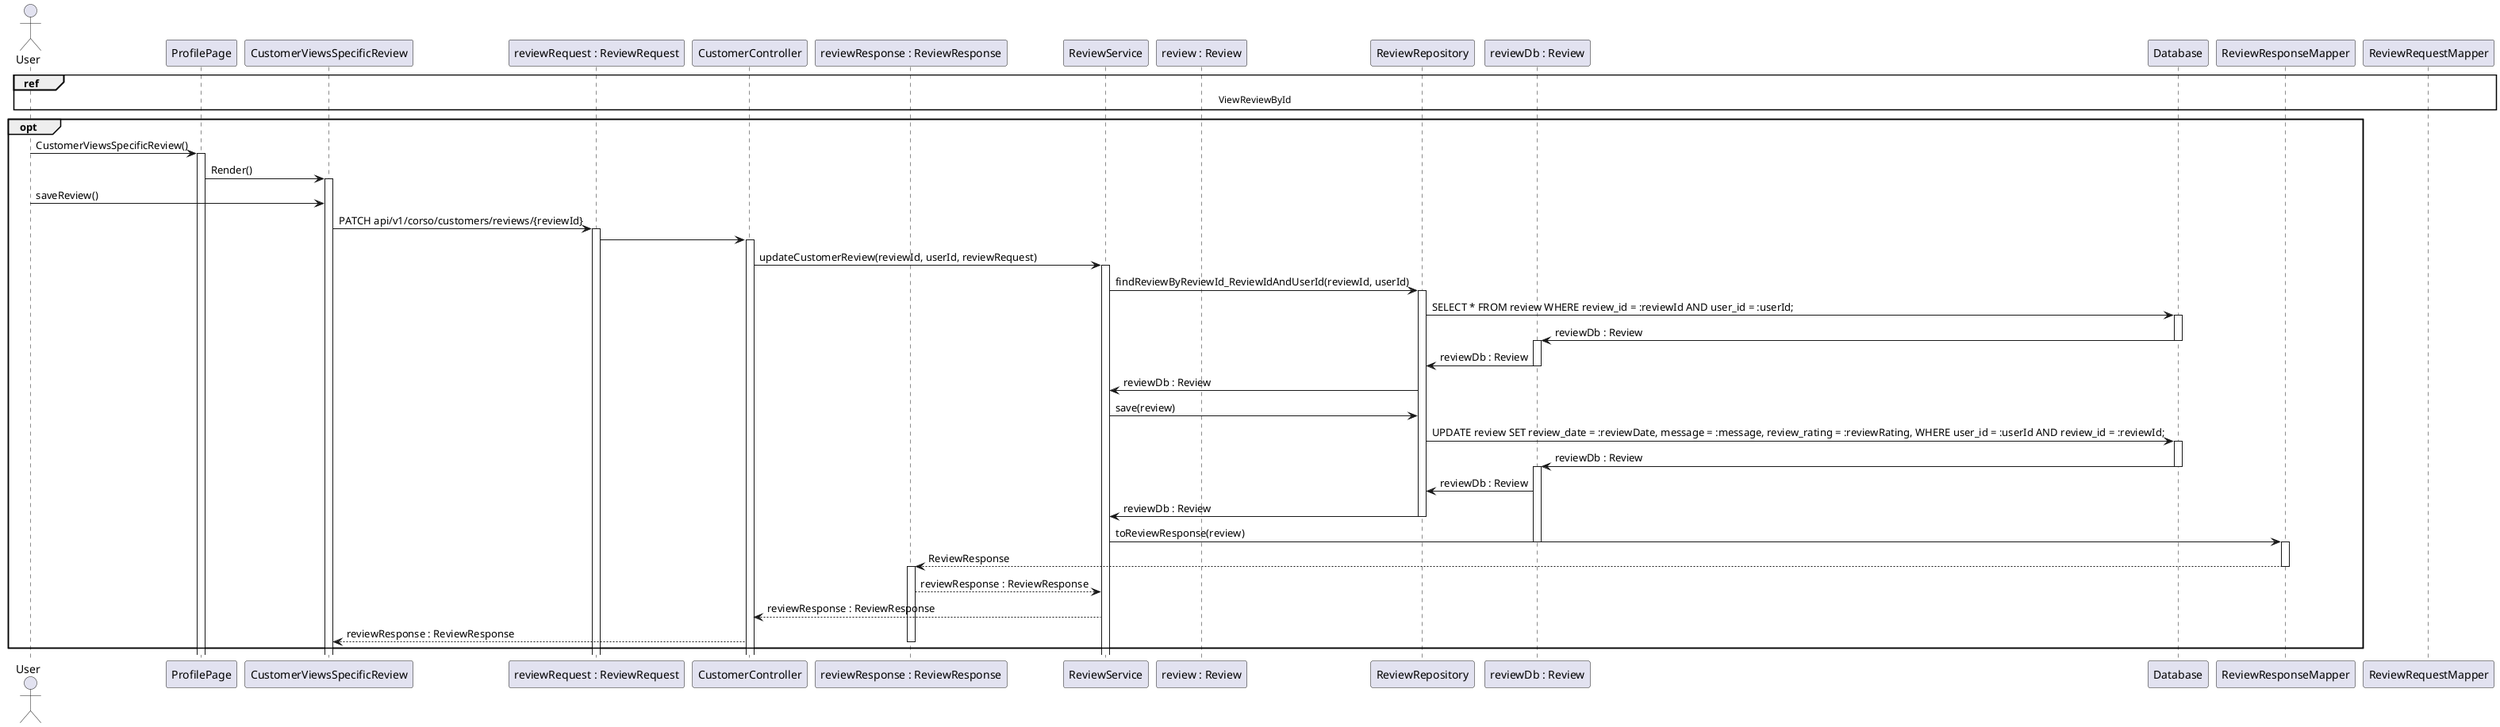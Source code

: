 @startuml
actor User

participant "ProfilePage" as Pfp

participant "CustomerViewsSpecificReview" as Urp

participant "reviewRequest : ReviewRequest" as Rq

participant "CustomerController" as Rc

participant "reviewResponse : ReviewResponse" as Rr

participant "ReviewService" as Rs


participant "review : Review" as R


participant "ReviewRepository" as Rrep

participant "reviewDb : Review" as Rdb

participant "Database" as Db

participant "ReviewResponseMapper" as RresM

participant "ReviewRequestMapper" as RreqM

ref over User, Pfp, Urp, Rq, Rc, Rr, Rs, R, Rrep, Rdb, Db, RresM, RreqM
    ViewReviewById
end ref

opt
User -> Pfp : CustomerViewsSpecificReview()
activate Pfp


Pfp -> Urp : Render()
activate Urp
User -> Urp : saveReview()
Urp -> Rq : PATCH api/v1/corso/customers/reviews/{reviewId}
activate Rq

Rq -> Rc

activate Rc

Rc -> Rs : updateCustomerReview(reviewId, userId, reviewRequest)
activate Rs

Rs -> Rrep: findReviewByReviewId_ReviewIdAndUserId(reviewId, userId)

activate Rrep

Rrep -> Db: SELECT * FROM review WHERE review_id = :reviewId AND user_id = :userId;

activate Db

Db -> Rdb: reviewDb : Review

deactivate Db

activate Rdb

Rdb -> Rrep: reviewDb : Review

deactivate Rdb

Rrep -> Rs: reviewDb : Review




Rs -> Rrep: save(review)

Rrep -> Db: UPDATE review SET review_date = :reviewDate, message = :message, review_rating = :reviewRating, WHERE user_id = :userId AND review_id = :reviewId;
activate Db

Db -> Rdb: reviewDb : Review
deactivate Db

activate Rdb
Rdb -> Rrep: reviewDb : Review

Rrep -> Rs: reviewDb : Review
deactivate Rrep
Rs -> RresM: toReviewResponse(review)
deactivate Rdb
activate RresM


RresM --> Rr: ReviewResponse



deactivate RresM
activate Rr

Rr --> Rs : reviewResponse : ReviewResponse

Rs --> Rc: reviewResponse : ReviewResponse


Rc --> Urp: reviewResponse : ReviewResponse



deactivate Rr

end opt

@enduml